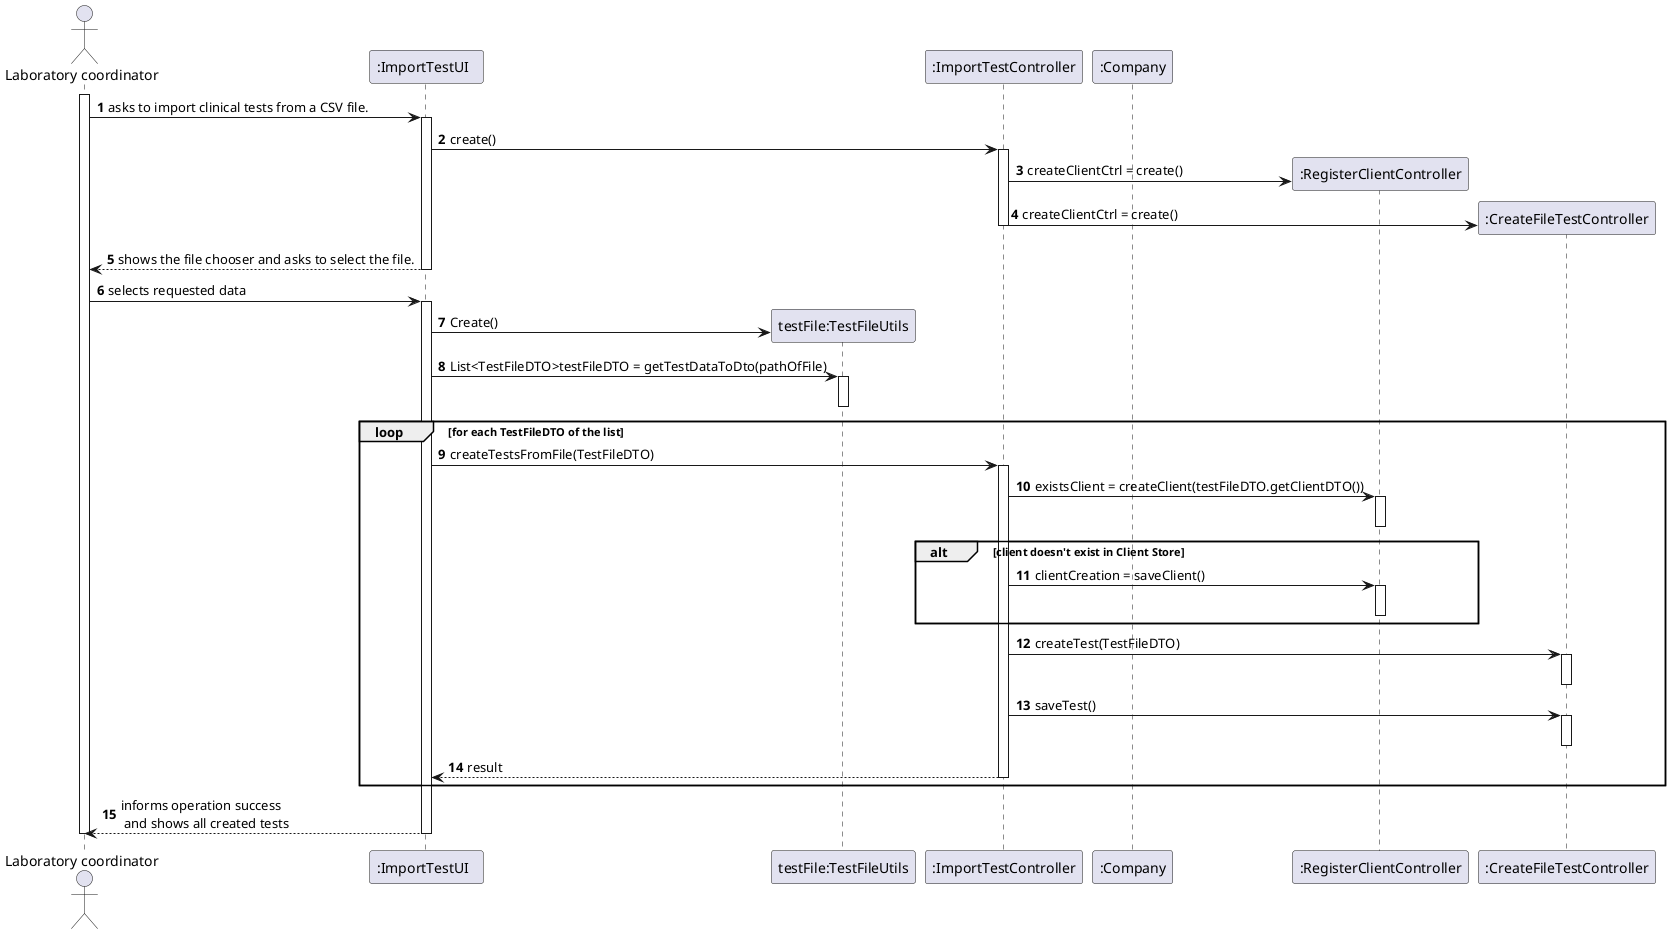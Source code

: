 @startuml
autonumber
'hide footbox
actor "Laboratory coordinator" as ADM
participant ":ImportTestUI  " as UI
participant "testFile:TestFileUtils" as TST
participant ":ImportTestController" as CTRL
participant ":Company" as PLAT
participant ":RegisterClientController" as CLIENT_CTRL
participant ":CreateFileTestController" as ORG

activate ADM
ADM -> UI : asks to import clinical tests from a CSV file.
activate UI

UI -> CTRL : create()
activate CTRL
CTRL -> CLIENT_CTRL** : createClientCtrl = create()
CTRL -> ORG** : createClientCtrl = create()
deactivate CTRL




UI --> ADM : shows the file chooser and asks to select the file.
deactivate UI

ADM -> UI : selects requested data
activate UI

UI -> TST** : Create()
UI -> TST : List<TestFileDTO>testFileDTO = getTestDataToDto(pathOfFile)
activate TST
deactivate TST
loop for each TestFileDTO of the list

UI -> CTRL : createTestsFromFile(TestFileDTO)
activate CTRL

/'
CTRL -> TEST_LIST** : create()
'/


CTRL -> CLIENT_CTRL : existsClient = createClient(testFileDTO.getClientDTO())
activate CLIENT_CTRL
deactivate CLIENT_CTRL

alt client doesn't exist in Client Store
CTRL -> CLIENT_CTRL : clientCreation = saveClient()
activate CLIENT_CTRL
deactivate CLIENT_CTRL
end
CTRL -> ORG : createTest(TestFileDTO)
activate ORG
deactivate ORG

CTRL -> ORG : saveTest()
activate ORG
deactivate ORG

CTRL --> UI: result
deactivate CTRL
end

UI --> ADM : informs operation success\n and shows all created tests
deactivate ORG
deactivate CTRL
deactivate UI

deactivate ADM

@enduml
